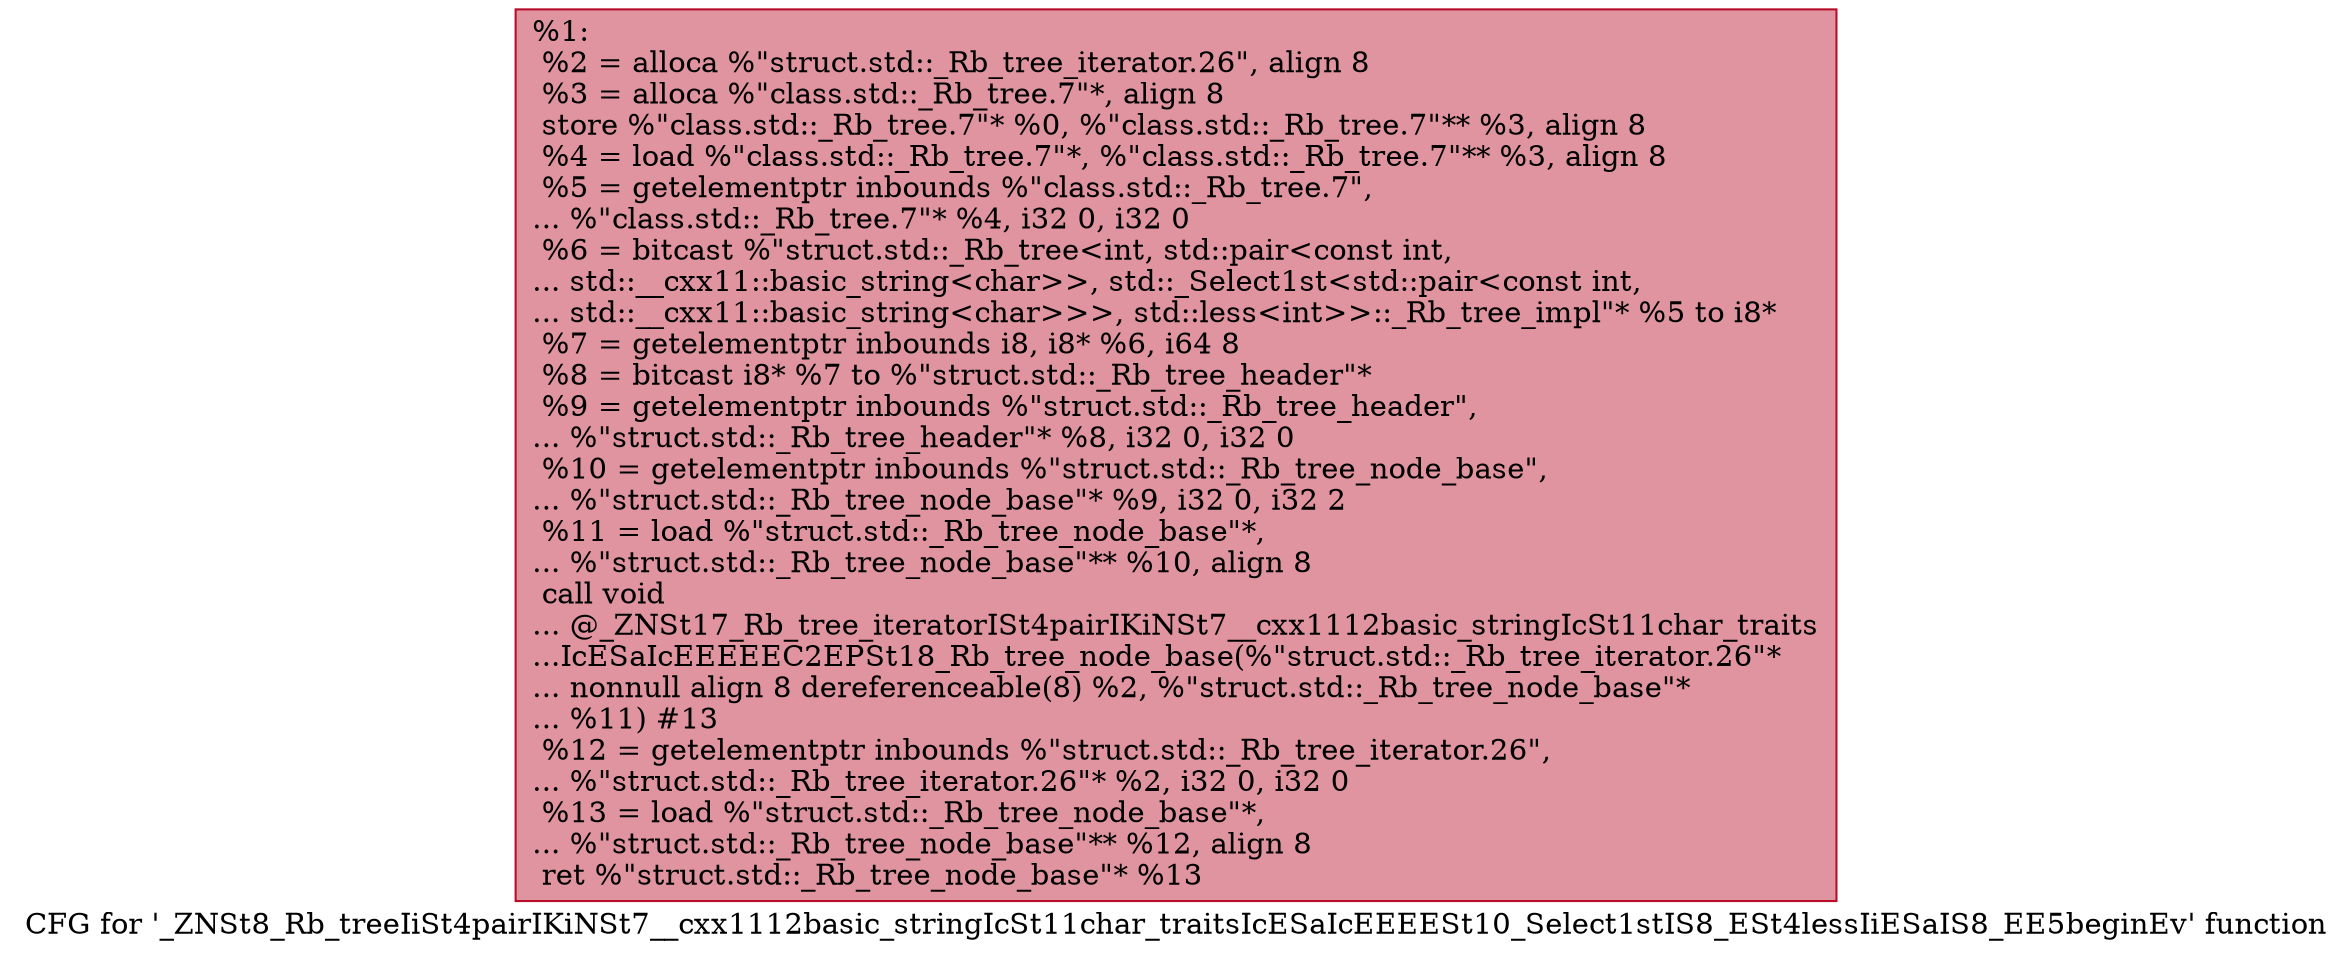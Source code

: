 digraph "CFG for '_ZNSt8_Rb_treeIiSt4pairIKiNSt7__cxx1112basic_stringIcSt11char_traitsIcESaIcEEEESt10_Select1stIS8_ESt4lessIiESaIS8_EE5beginEv' function" {
	label="CFG for '_ZNSt8_Rb_treeIiSt4pairIKiNSt7__cxx1112basic_stringIcSt11char_traitsIcESaIcEEEESt10_Select1stIS8_ESt4lessIiESaIS8_EE5beginEv' function";

	Node0x55a8468345b0 [shape=record,color="#b70d28ff", style=filled, fillcolor="#b70d2870",label="{%1:\l  %2 = alloca %\"struct.std::_Rb_tree_iterator.26\", align 8\l  %3 = alloca %\"class.std::_Rb_tree.7\"*, align 8\l  store %\"class.std::_Rb_tree.7\"* %0, %\"class.std::_Rb_tree.7\"** %3, align 8\l  %4 = load %\"class.std::_Rb_tree.7\"*, %\"class.std::_Rb_tree.7\"** %3, align 8\l  %5 = getelementptr inbounds %\"class.std::_Rb_tree.7\",\l... %\"class.std::_Rb_tree.7\"* %4, i32 0, i32 0\l  %6 = bitcast %\"struct.std::_Rb_tree\<int, std::pair\<const int,\l... std::__cxx11::basic_string\<char\>\>, std::_Select1st\<std::pair\<const int,\l... std::__cxx11::basic_string\<char\>\>\>, std::less\<int\>\>::_Rb_tree_impl\"* %5 to i8*\l  %7 = getelementptr inbounds i8, i8* %6, i64 8\l  %8 = bitcast i8* %7 to %\"struct.std::_Rb_tree_header\"*\l  %9 = getelementptr inbounds %\"struct.std::_Rb_tree_header\",\l... %\"struct.std::_Rb_tree_header\"* %8, i32 0, i32 0\l  %10 = getelementptr inbounds %\"struct.std::_Rb_tree_node_base\",\l... %\"struct.std::_Rb_tree_node_base\"* %9, i32 0, i32 2\l  %11 = load %\"struct.std::_Rb_tree_node_base\"*,\l... %\"struct.std::_Rb_tree_node_base\"** %10, align 8\l  call void\l... @_ZNSt17_Rb_tree_iteratorISt4pairIKiNSt7__cxx1112basic_stringIcSt11char_traits\l...IcESaIcEEEEEC2EPSt18_Rb_tree_node_base(%\"struct.std::_Rb_tree_iterator.26\"*\l... nonnull align 8 dereferenceable(8) %2, %\"struct.std::_Rb_tree_node_base\"*\l... %11) #13\l  %12 = getelementptr inbounds %\"struct.std::_Rb_tree_iterator.26\",\l... %\"struct.std::_Rb_tree_iterator.26\"* %2, i32 0, i32 0\l  %13 = load %\"struct.std::_Rb_tree_node_base\"*,\l... %\"struct.std::_Rb_tree_node_base\"** %12, align 8\l  ret %\"struct.std::_Rb_tree_node_base\"* %13\l}"];
}
